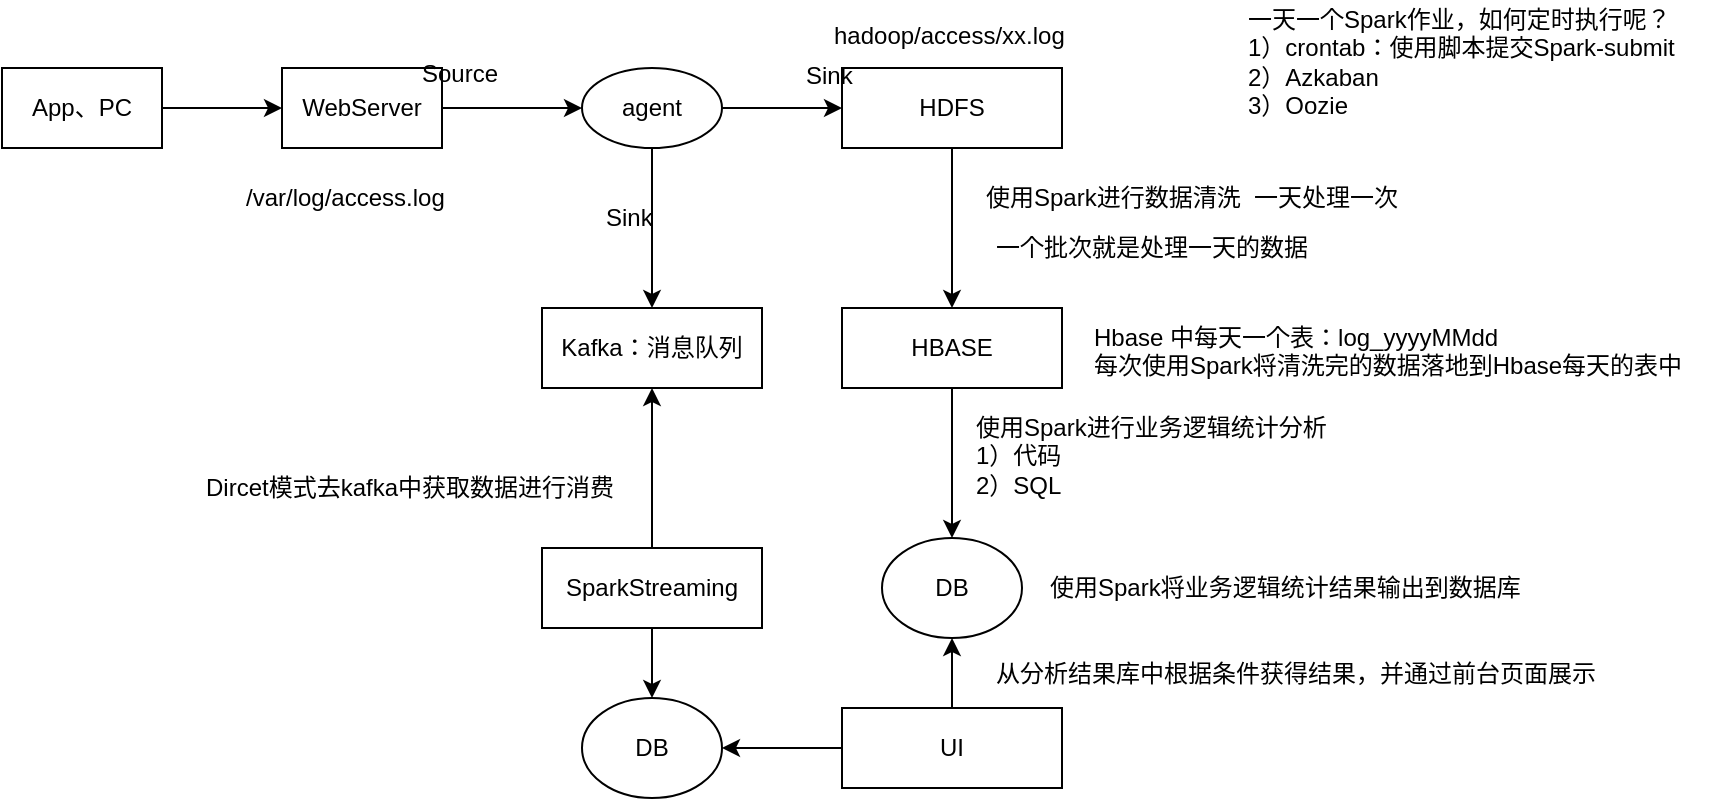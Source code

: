 <mxfile version="17.5.0" type="github">
  <diagram id="cfFKPw1QqzSCwcJOlOwH" name="Page-1">
    <mxGraphModel dx="1422" dy="762" grid="1" gridSize="10" guides="1" tooltips="1" connect="1" arrows="1" fold="1" page="1" pageScale="1" pageWidth="827" pageHeight="1169" math="0" shadow="0">
      <root>
        <mxCell id="0" />
        <mxCell id="1" parent="0" />
        <mxCell id="miaNtd-vHZGhKOpsRGvh-1" value="" style="edgeStyle=orthogonalEdgeStyle;rounded=0;orthogonalLoop=1;jettySize=auto;html=1;" edge="1" parent="1" source="miaNtd-vHZGhKOpsRGvh-2" target="miaNtd-vHZGhKOpsRGvh-4">
          <mxGeometry relative="1" as="geometry" />
        </mxCell>
        <mxCell id="miaNtd-vHZGhKOpsRGvh-2" value="App、PC" style="rounded=0;whiteSpace=wrap;html=1;" vertex="1" parent="1">
          <mxGeometry x="180" y="190" width="80" height="40" as="geometry" />
        </mxCell>
        <mxCell id="miaNtd-vHZGhKOpsRGvh-3" style="edgeStyle=orthogonalEdgeStyle;rounded=0;orthogonalLoop=1;jettySize=auto;html=1;exitX=1;exitY=0.5;exitDx=0;exitDy=0;entryX=0;entryY=0.5;entryDx=0;entryDy=0;" edge="1" parent="1" source="miaNtd-vHZGhKOpsRGvh-4" target="miaNtd-vHZGhKOpsRGvh-7">
          <mxGeometry relative="1" as="geometry" />
        </mxCell>
        <mxCell id="miaNtd-vHZGhKOpsRGvh-4" value="WebServer" style="rounded=0;whiteSpace=wrap;html=1;" vertex="1" parent="1">
          <mxGeometry x="320" y="190" width="80" height="40" as="geometry" />
        </mxCell>
        <mxCell id="miaNtd-vHZGhKOpsRGvh-5" style="edgeStyle=orthogonalEdgeStyle;rounded=0;orthogonalLoop=1;jettySize=auto;html=1;exitX=1;exitY=0.5;exitDx=0;exitDy=0;entryX=0;entryY=0.5;entryDx=0;entryDy=0;" edge="1" parent="1" source="miaNtd-vHZGhKOpsRGvh-7" target="miaNtd-vHZGhKOpsRGvh-9">
          <mxGeometry relative="1" as="geometry" />
        </mxCell>
        <mxCell id="miaNtd-vHZGhKOpsRGvh-6" style="edgeStyle=orthogonalEdgeStyle;rounded=0;orthogonalLoop=1;jettySize=auto;html=1;exitX=0.5;exitY=1;exitDx=0;exitDy=0;entryX=0.5;entryY=0;entryDx=0;entryDy=0;" edge="1" parent="1" source="miaNtd-vHZGhKOpsRGvh-7" target="miaNtd-vHZGhKOpsRGvh-27">
          <mxGeometry relative="1" as="geometry">
            <mxPoint x="505" y="320" as="targetPoint" />
          </mxGeometry>
        </mxCell>
        <mxCell id="miaNtd-vHZGhKOpsRGvh-7" value="agent" style="ellipse;whiteSpace=wrap;html=1;" vertex="1" parent="1">
          <mxGeometry x="470" y="190" width="70" height="40" as="geometry" />
        </mxCell>
        <mxCell id="miaNtd-vHZGhKOpsRGvh-8" style="edgeStyle=orthogonalEdgeStyle;rounded=0;orthogonalLoop=1;jettySize=auto;html=1;exitX=0.5;exitY=1;exitDx=0;exitDy=0;entryX=0.5;entryY=0;entryDx=0;entryDy=0;" edge="1" parent="1" source="miaNtd-vHZGhKOpsRGvh-9" target="miaNtd-vHZGhKOpsRGvh-14">
          <mxGeometry relative="1" as="geometry">
            <mxPoint x="655" y="280" as="targetPoint" />
          </mxGeometry>
        </mxCell>
        <mxCell id="miaNtd-vHZGhKOpsRGvh-9" value="HDFS" style="rounded=0;whiteSpace=wrap;html=1;" vertex="1" parent="1">
          <mxGeometry x="600" y="190" width="110" height="40" as="geometry" />
        </mxCell>
        <mxCell id="miaNtd-vHZGhKOpsRGvh-10" value="hadoop/access/xx.log&lt;br&gt;" style="text;html=1;resizable=0;points=[];autosize=1;align=left;verticalAlign=top;spacingTop=-4;" vertex="1" parent="1">
          <mxGeometry x="594" y="164" width="130" height="20" as="geometry" />
        </mxCell>
        <mxCell id="miaNtd-vHZGhKOpsRGvh-11" value="Source&lt;br&gt;" style="text;html=1;resizable=0;points=[];autosize=1;align=left;verticalAlign=top;spacingTop=-4;" vertex="1" parent="1">
          <mxGeometry x="388" y="183" width="50" height="20" as="geometry" />
        </mxCell>
        <mxCell id="miaNtd-vHZGhKOpsRGvh-12" value="Sink&lt;br&gt;" style="text;html=1;resizable=0;points=[];autosize=1;align=left;verticalAlign=top;spacingTop=-4;" vertex="1" parent="1">
          <mxGeometry x="580" y="184" width="40" height="20" as="geometry" />
        </mxCell>
        <mxCell id="miaNtd-vHZGhKOpsRGvh-13" style="edgeStyle=orthogonalEdgeStyle;rounded=0;orthogonalLoop=1;jettySize=auto;html=1;exitX=0.5;exitY=1;exitDx=0;exitDy=0;entryX=0.5;entryY=0;entryDx=0;entryDy=0;" edge="1" parent="1" source="miaNtd-vHZGhKOpsRGvh-14" target="miaNtd-vHZGhKOpsRGvh-19">
          <mxGeometry relative="1" as="geometry">
            <mxPoint x="655" y="400" as="targetPoint" />
          </mxGeometry>
        </mxCell>
        <mxCell id="miaNtd-vHZGhKOpsRGvh-14" value="HBASE" style="rounded=0;whiteSpace=wrap;html=1;" vertex="1" parent="1">
          <mxGeometry x="600" y="310" width="110" height="40" as="geometry" />
        </mxCell>
        <mxCell id="miaNtd-vHZGhKOpsRGvh-15" value="使用Spark进行数据清洗&amp;nbsp; 一天处理一次" style="text;html=1;resizable=0;points=[];autosize=1;align=left;verticalAlign=top;spacingTop=-4;" vertex="1" parent="1">
          <mxGeometry x="670" y="245" width="220" height="20" as="geometry" />
        </mxCell>
        <mxCell id="miaNtd-vHZGhKOpsRGvh-16" value="一个批次就是处理一天的数据" style="text;html=1;resizable=0;points=[];autosize=1;align=left;verticalAlign=top;spacingTop=-4;" vertex="1" parent="1">
          <mxGeometry x="675" y="270" width="170" height="20" as="geometry" />
        </mxCell>
        <mxCell id="miaNtd-vHZGhKOpsRGvh-17" value="一天一个Spark作业，如何定时执行呢？&lt;br&gt;1）crontab：使用脚本提交Spark-submit&lt;br&gt;2）Azkaban&lt;br&gt;3）Oozie" style="text;html=1;resizable=0;points=[];autosize=1;align=left;verticalAlign=top;spacingTop=-4;" vertex="1" parent="1">
          <mxGeometry x="801" y="156" width="230" height="60" as="geometry" />
        </mxCell>
        <mxCell id="miaNtd-vHZGhKOpsRGvh-18" value="Hbase 中每天一个表：log_yyyyMMdd&lt;br&gt;每次使用Spark将清洗完的数据落地到Hbase每天的表中" style="text;html=1;resizable=0;points=[];autosize=1;align=left;verticalAlign=top;spacingTop=-4;" vertex="1" parent="1">
          <mxGeometry x="724" y="315" width="310" height="30" as="geometry" />
        </mxCell>
        <mxCell id="miaNtd-vHZGhKOpsRGvh-19" value="DB" style="ellipse;whiteSpace=wrap;html=1;" vertex="1" parent="1">
          <mxGeometry x="620" y="425" width="70" height="50" as="geometry" />
        </mxCell>
        <mxCell id="miaNtd-vHZGhKOpsRGvh-20" style="edgeStyle=orthogonalEdgeStyle;rounded=0;orthogonalLoop=1;jettySize=auto;html=1;exitX=0.5;exitY=1;exitDx=0;exitDy=0;" edge="1" parent="1" source="miaNtd-vHZGhKOpsRGvh-19" target="miaNtd-vHZGhKOpsRGvh-19">
          <mxGeometry relative="1" as="geometry" />
        </mxCell>
        <mxCell id="miaNtd-vHZGhKOpsRGvh-21" value="使用Spark进行业务逻辑统计分析&lt;br&gt;1）代码&lt;br&gt;2）SQL" style="text;html=1;resizable=0;points=[];autosize=1;align=left;verticalAlign=top;spacingTop=-4;" vertex="1" parent="1">
          <mxGeometry x="665" y="360" width="190" height="40" as="geometry" />
        </mxCell>
        <mxCell id="miaNtd-vHZGhKOpsRGvh-22" style="edgeStyle=orthogonalEdgeStyle;rounded=0;orthogonalLoop=1;jettySize=auto;html=1;exitX=0.5;exitY=0;exitDx=0;exitDy=0;entryX=0.5;entryY=1;entryDx=0;entryDy=0;" edge="1" parent="1" source="miaNtd-vHZGhKOpsRGvh-24" target="miaNtd-vHZGhKOpsRGvh-19">
          <mxGeometry relative="1" as="geometry" />
        </mxCell>
        <mxCell id="miaNtd-vHZGhKOpsRGvh-23" value="" style="edgeStyle=orthogonalEdgeStyle;rounded=0;orthogonalLoop=1;jettySize=auto;html=1;" edge="1" parent="1" source="miaNtd-vHZGhKOpsRGvh-24" target="miaNtd-vHZGhKOpsRGvh-34">
          <mxGeometry relative="1" as="geometry" />
        </mxCell>
        <mxCell id="miaNtd-vHZGhKOpsRGvh-24" value="UI" style="rounded=0;whiteSpace=wrap;html=1;" vertex="1" parent="1">
          <mxGeometry x="600" y="510" width="110" height="40" as="geometry" />
        </mxCell>
        <mxCell id="miaNtd-vHZGhKOpsRGvh-25" value="使用Spark将业务逻辑统计结果输出到数据库" style="text;html=1;resizable=0;points=[];autosize=1;align=left;verticalAlign=top;spacingTop=-4;" vertex="1" parent="1">
          <mxGeometry x="702" y="440" width="250" height="20" as="geometry" />
        </mxCell>
        <mxCell id="miaNtd-vHZGhKOpsRGvh-26" value="从分析结果库中根据条件获得结果，并通过前台页面展示" style="text;html=1;resizable=0;points=[];autosize=1;align=left;verticalAlign=top;spacingTop=-4;" vertex="1" parent="1">
          <mxGeometry x="675" y="483" width="320" height="20" as="geometry" />
        </mxCell>
        <mxCell id="miaNtd-vHZGhKOpsRGvh-27" value="Kafka：消息队列" style="rounded=0;whiteSpace=wrap;html=1;" vertex="1" parent="1">
          <mxGeometry x="450" y="310" width="110" height="40" as="geometry" />
        </mxCell>
        <mxCell id="miaNtd-vHZGhKOpsRGvh-28" value="Sink" style="text;html=1;resizable=0;points=[];autosize=1;align=left;verticalAlign=top;spacingTop=-4;" vertex="1" parent="1">
          <mxGeometry x="480" y="255" width="40" height="20" as="geometry" />
        </mxCell>
        <mxCell id="miaNtd-vHZGhKOpsRGvh-29" value="/var/log/access.log&lt;br&gt;" style="text;html=1;resizable=0;points=[];autosize=1;align=left;verticalAlign=top;spacingTop=-4;" vertex="1" parent="1">
          <mxGeometry x="300" y="245" width="120" height="20" as="geometry" />
        </mxCell>
        <mxCell id="miaNtd-vHZGhKOpsRGvh-30" style="edgeStyle=orthogonalEdgeStyle;rounded=0;orthogonalLoop=1;jettySize=auto;html=1;exitX=0.5;exitY=0;exitDx=0;exitDy=0;entryX=0.5;entryY=1;entryDx=0;entryDy=0;" edge="1" parent="1" source="miaNtd-vHZGhKOpsRGvh-32" target="miaNtd-vHZGhKOpsRGvh-27">
          <mxGeometry relative="1" as="geometry" />
        </mxCell>
        <mxCell id="miaNtd-vHZGhKOpsRGvh-31" value="" style="edgeStyle=orthogonalEdgeStyle;rounded=0;orthogonalLoop=1;jettySize=auto;html=1;" edge="1" parent="1" source="miaNtd-vHZGhKOpsRGvh-32" target="miaNtd-vHZGhKOpsRGvh-34">
          <mxGeometry relative="1" as="geometry" />
        </mxCell>
        <mxCell id="miaNtd-vHZGhKOpsRGvh-32" value="SparkStreaming" style="rounded=0;whiteSpace=wrap;html=1;" vertex="1" parent="1">
          <mxGeometry x="450" y="430" width="110" height="40" as="geometry" />
        </mxCell>
        <mxCell id="miaNtd-vHZGhKOpsRGvh-33" value="Dircet模式去kafka中获取数据进行消费" style="text;html=1;resizable=0;points=[];autosize=1;align=left;verticalAlign=top;spacingTop=-4;" vertex="1" parent="1">
          <mxGeometry x="280" y="390" width="220" height="20" as="geometry" />
        </mxCell>
        <mxCell id="miaNtd-vHZGhKOpsRGvh-34" value="DB" style="ellipse;whiteSpace=wrap;html=1;" vertex="1" parent="1">
          <mxGeometry x="470" y="505" width="70" height="50" as="geometry" />
        </mxCell>
      </root>
    </mxGraphModel>
  </diagram>
</mxfile>
